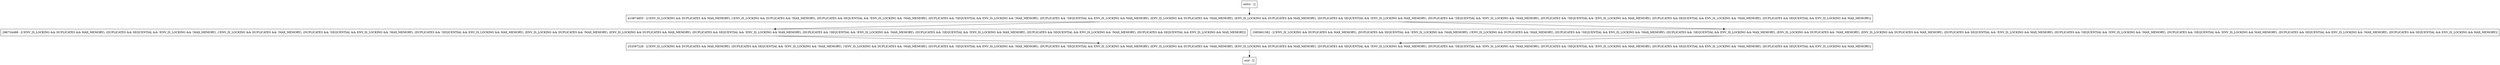digraph putNoDupData {
node [shape=record];
entry [label="entry - []"];
exit [label="exit - []"];
253597228 [label="253597228 - [(!ENV_IS_LOCKING && DUPLICATES && MAX_MEMORY), (DUPLICATES && SEQUENTIAL && !ENV_IS_LOCKING && !MAX_MEMORY), (!ENV_IS_LOCKING && DUPLICATES && !MAX_MEMORY), (DUPLICATES && !SEQUENTIAL && ENV_IS_LOCKING && !MAX_MEMORY), (DUPLICATES && !SEQUENTIAL && ENV_IS_LOCKING && MAX_MEMORY), (ENV_IS_LOCKING && DUPLICATES && !MAX_MEMORY), (ENV_IS_LOCKING && DUPLICATES && MAX_MEMORY), (DUPLICATES && SEQUENTIAL && !ENV_IS_LOCKING && MAX_MEMORY), (DUPLICATES && !SEQUENTIAL && !ENV_IS_LOCKING && !MAX_MEMORY), (DUPLICATES && !SEQUENTIAL && !ENV_IS_LOCKING && MAX_MEMORY), (DUPLICATES && SEQUENTIAL && ENV_IS_LOCKING && !MAX_MEMORY), (DUPLICATES && SEQUENTIAL && ENV_IS_LOCKING && MAX_MEMORY)]"];
410874855 [label="410874855 - [(!ENV_IS_LOCKING && DUPLICATES && MAX_MEMORY), (!ENV_IS_LOCKING && DUPLICATES && !MAX_MEMORY), (DUPLICATES && SEQUENTIAL && !ENV_IS_LOCKING && !MAX_MEMORY), (DUPLICATES && !SEQUENTIAL && ENV_IS_LOCKING && !MAX_MEMORY), (DUPLICATES && !SEQUENTIAL && ENV_IS_LOCKING && MAX_MEMORY), (ENV_IS_LOCKING && DUPLICATES && !MAX_MEMORY), (ENV_IS_LOCKING && DUPLICATES && MAX_MEMORY), (DUPLICATES && SEQUENTIAL && !ENV_IS_LOCKING && MAX_MEMORY), (DUPLICATES && !SEQUENTIAL && !ENV_IS_LOCKING && !MAX_MEMORY), (DUPLICATES && !SEQUENTIAL && !ENV_IS_LOCKING && MAX_MEMORY), (DUPLICATES && SEQUENTIAL && ENV_IS_LOCKING && !MAX_MEMORY), (DUPLICATES && SEQUENTIAL && ENV_IS_LOCKING && MAX_MEMORY)]"];
286734488 [label="286734488 - [(!ENV_IS_LOCKING && DUPLICATES && MAX_MEMORY), (DUPLICATES && SEQUENTIAL && !ENV_IS_LOCKING && !MAX_MEMORY), (!ENV_IS_LOCKING && DUPLICATES && !MAX_MEMORY), (DUPLICATES && !SEQUENTIAL && ENV_IS_LOCKING && !MAX_MEMORY), (DUPLICATES && !SEQUENTIAL && ENV_IS_LOCKING && MAX_MEMORY), (ENV_IS_LOCKING && DUPLICATES && !MAX_MEMORY), (ENV_IS_LOCKING && DUPLICATES && MAX_MEMORY), (DUPLICATES && SEQUENTIAL && !ENV_IS_LOCKING && MAX_MEMORY), (DUPLICATES && !SEQUENTIAL && !ENV_IS_LOCKING && !MAX_MEMORY), (DUPLICATES && !SEQUENTIAL && !ENV_IS_LOCKING && MAX_MEMORY), (DUPLICATES && SEQUENTIAL && ENV_IS_LOCKING && !MAX_MEMORY), (DUPLICATES && SEQUENTIAL && ENV_IS_LOCKING && MAX_MEMORY)]"];
1985661582 [label="1985661582 - [(!ENV_IS_LOCKING && DUPLICATES && MAX_MEMORY), (DUPLICATES && SEQUENTIAL && !ENV_IS_LOCKING && !MAX_MEMORY), (!ENV_IS_LOCKING && DUPLICATES && !MAX_MEMORY), (DUPLICATES && !SEQUENTIAL && ENV_IS_LOCKING && !MAX_MEMORY), (DUPLICATES && !SEQUENTIAL && ENV_IS_LOCKING && MAX_MEMORY), (ENV_IS_LOCKING && DUPLICATES && !MAX_MEMORY), (ENV_IS_LOCKING && DUPLICATES && MAX_MEMORY), (DUPLICATES && SEQUENTIAL && !ENV_IS_LOCKING && MAX_MEMORY), (DUPLICATES && !SEQUENTIAL && !ENV_IS_LOCKING && !MAX_MEMORY), (DUPLICATES && !SEQUENTIAL && !ENV_IS_LOCKING && MAX_MEMORY), (DUPLICATES && SEQUENTIAL && ENV_IS_LOCKING && !MAX_MEMORY), (DUPLICATES && SEQUENTIAL && ENV_IS_LOCKING && MAX_MEMORY)]"];
entry;
exit;
entry -> 410874855;
253597228 -> exit;
410874855 -> 286734488;
410874855 -> 1985661582;
286734488 -> 253597228;
1985661582 -> 253597228;
}
